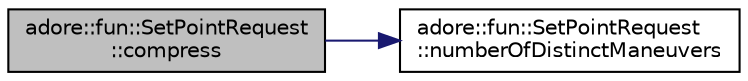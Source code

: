 digraph "adore::fun::SetPointRequest::compress"
{
 // LATEX_PDF_SIZE
  edge [fontname="Helvetica",fontsize="10",labelfontname="Helvetica",labelfontsize="10"];
  node [fontname="Helvetica",fontsize="10",shape=record];
  rankdir="LR";
  Node1 [label="adore::fun::SetPointRequest\l::compress",height=0.2,width=0.4,color="black", fillcolor="grey75", style="filled", fontcolor="black",tooltip=" "];
  Node1 -> Node2 [color="midnightblue",fontsize="10",style="solid",fontname="Helvetica"];
  Node2 [label="adore::fun::SetPointRequest\l::numberOfDistinctManeuvers",height=0.2,width=0.4,color="black", fillcolor="white", style="filled",URL="$classadore_1_1fun_1_1SetPointRequest.html#a993a5cd2a7ecbe0af555f0be237a387f",tooltip=" "];
}
